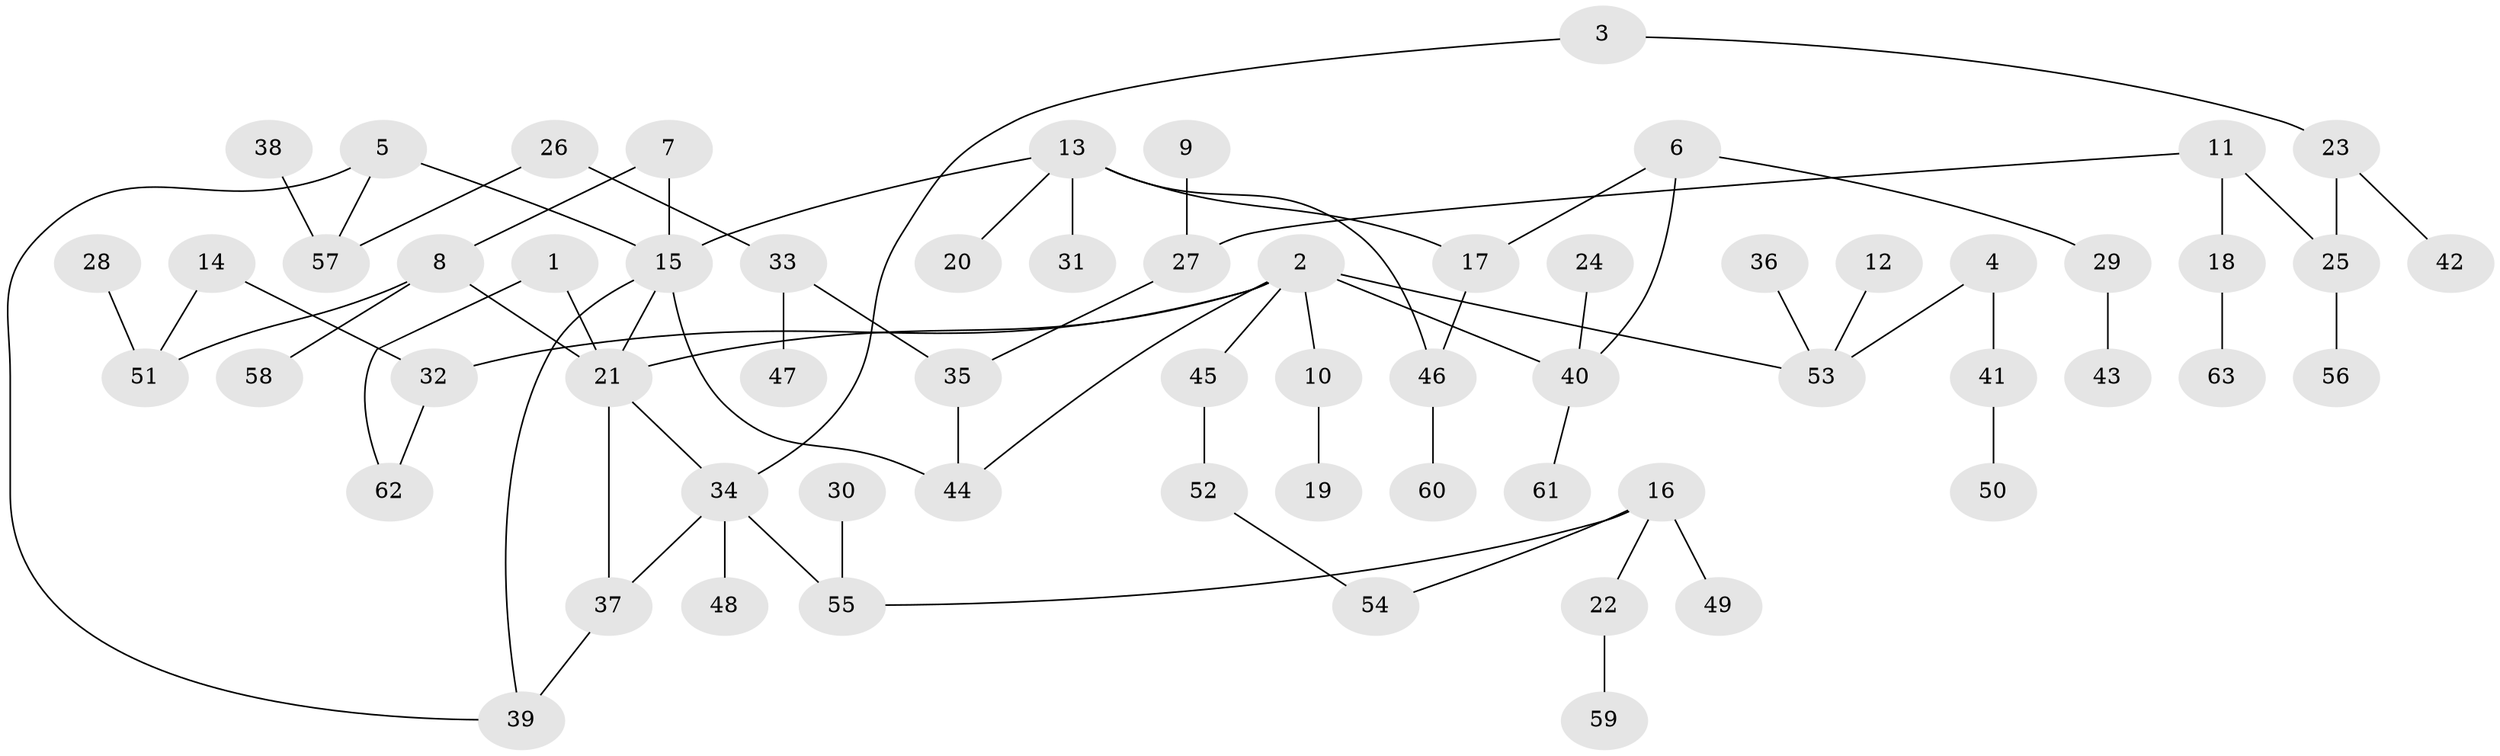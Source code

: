 // original degree distribution, {8: 0.009615384615384616, 5: 0.038461538461538464, 7: 0.009615384615384616, 3: 0.1346153846153846, 2: 0.2692307692307692, 1: 0.41346153846153844, 4: 0.10576923076923077, 6: 0.019230769230769232}
// Generated by graph-tools (version 1.1) at 2025/36/03/04/25 23:36:10]
// undirected, 63 vertices, 74 edges
graph export_dot {
  node [color=gray90,style=filled];
  1;
  2;
  3;
  4;
  5;
  6;
  7;
  8;
  9;
  10;
  11;
  12;
  13;
  14;
  15;
  16;
  17;
  18;
  19;
  20;
  21;
  22;
  23;
  24;
  25;
  26;
  27;
  28;
  29;
  30;
  31;
  32;
  33;
  34;
  35;
  36;
  37;
  38;
  39;
  40;
  41;
  42;
  43;
  44;
  45;
  46;
  47;
  48;
  49;
  50;
  51;
  52;
  53;
  54;
  55;
  56;
  57;
  58;
  59;
  60;
  61;
  62;
  63;
  1 -- 21 [weight=1.0];
  1 -- 62 [weight=1.0];
  2 -- 10 [weight=1.0];
  2 -- 21 [weight=1.0];
  2 -- 32 [weight=1.0];
  2 -- 40 [weight=1.0];
  2 -- 44 [weight=1.0];
  2 -- 45 [weight=1.0];
  2 -- 53 [weight=1.0];
  3 -- 23 [weight=1.0];
  3 -- 34 [weight=1.0];
  4 -- 41 [weight=1.0];
  4 -- 53 [weight=1.0];
  5 -- 15 [weight=1.0];
  5 -- 39 [weight=1.0];
  5 -- 57 [weight=1.0];
  6 -- 17 [weight=1.0];
  6 -- 29 [weight=1.0];
  6 -- 40 [weight=1.0];
  7 -- 8 [weight=1.0];
  7 -- 15 [weight=1.0];
  8 -- 21 [weight=1.0];
  8 -- 51 [weight=1.0];
  8 -- 58 [weight=1.0];
  9 -- 27 [weight=1.0];
  10 -- 19 [weight=1.0];
  11 -- 18 [weight=1.0];
  11 -- 25 [weight=1.0];
  11 -- 27 [weight=1.0];
  12 -- 53 [weight=1.0];
  13 -- 15 [weight=1.0];
  13 -- 17 [weight=1.0];
  13 -- 20 [weight=1.0];
  13 -- 31 [weight=1.0];
  13 -- 46 [weight=1.0];
  14 -- 32 [weight=1.0];
  14 -- 51 [weight=1.0];
  15 -- 21 [weight=1.0];
  15 -- 39 [weight=1.0];
  15 -- 44 [weight=1.0];
  16 -- 22 [weight=1.0];
  16 -- 49 [weight=1.0];
  16 -- 54 [weight=1.0];
  16 -- 55 [weight=1.0];
  17 -- 46 [weight=1.0];
  18 -- 63 [weight=1.0];
  21 -- 34 [weight=1.0];
  21 -- 37 [weight=1.0];
  22 -- 59 [weight=1.0];
  23 -- 25 [weight=1.0];
  23 -- 42 [weight=1.0];
  24 -- 40 [weight=1.0];
  25 -- 56 [weight=1.0];
  26 -- 33 [weight=1.0];
  26 -- 57 [weight=1.0];
  27 -- 35 [weight=1.0];
  28 -- 51 [weight=1.0];
  29 -- 43 [weight=1.0];
  30 -- 55 [weight=1.0];
  32 -- 62 [weight=1.0];
  33 -- 35 [weight=2.0];
  33 -- 47 [weight=1.0];
  34 -- 37 [weight=1.0];
  34 -- 48 [weight=1.0];
  34 -- 55 [weight=1.0];
  35 -- 44 [weight=1.0];
  36 -- 53 [weight=1.0];
  37 -- 39 [weight=1.0];
  38 -- 57 [weight=1.0];
  40 -- 61 [weight=1.0];
  41 -- 50 [weight=1.0];
  45 -- 52 [weight=1.0];
  46 -- 60 [weight=1.0];
  52 -- 54 [weight=1.0];
}
